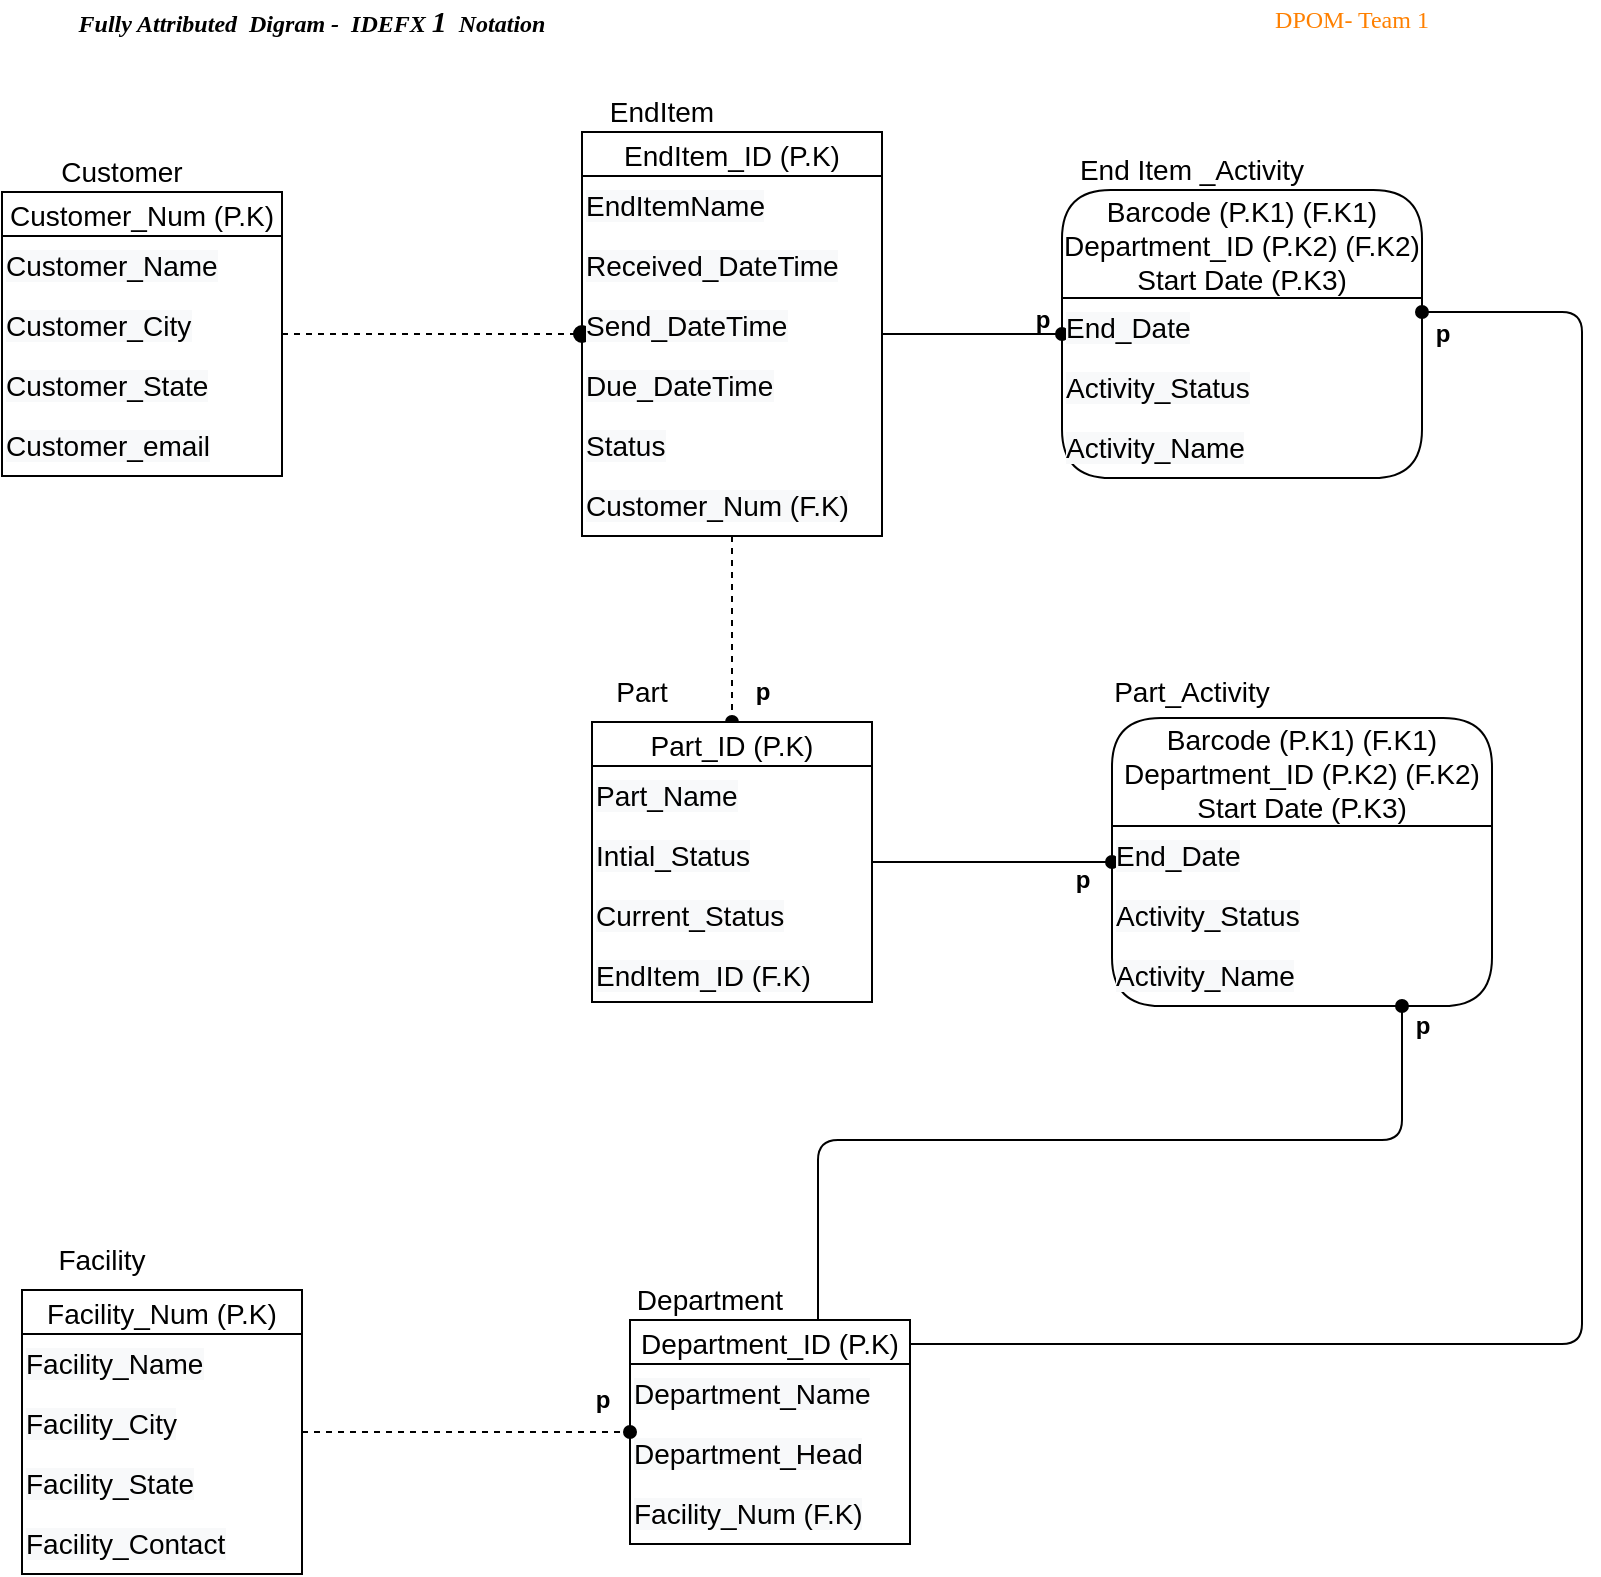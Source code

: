 <mxfile version="13.0.3" type="device"><diagram id="C5RBs43oDa-KdzZeNtuy" name="Page-1"><mxGraphModel dx="1024" dy="592" grid="1" gridSize="10" guides="1" tooltips="1" connect="1" arrows="1" fold="1" page="1" pageScale="1" pageWidth="827" pageHeight="1169" math="0" shadow="0"><root><mxCell id="WIyWlLk6GJQsqaUBKTNV-0"/><mxCell id="WIyWlLk6GJQsqaUBKTNV-1" parent="WIyWlLk6GJQsqaUBKTNV-0"/><mxCell id="hVLoNLO7I68W_tUBGf4d-0" value="&lt;span style=&quot;font-family: &amp;quot;helvetica&amp;quot; ; font-size: 14px&quot;&gt;Customer&lt;/span&gt;" style="text;html=1;strokeColor=none;fillColor=none;align=center;verticalAlign=middle;whiteSpace=wrap;rounded=0;fontFamily=Georgia;fontColor=#000000;" vertex="1" parent="WIyWlLk6GJQsqaUBKTNV-1"><mxGeometry x="30" y="96" width="80" height="20" as="geometry"/></mxCell><mxCell id="hVLoNLO7I68W_tUBGf4d-1" value="&lt;span style=&quot;font-family: &amp;#34;helvetica&amp;#34; ; font-size: 14px&quot;&gt;Facility&lt;/span&gt;" style="text;html=1;strokeColor=none;fillColor=none;align=center;verticalAlign=middle;whiteSpace=wrap;rounded=0;fontFamily=Georgia;fontColor=#000000;" vertex="1" parent="WIyWlLk6GJQsqaUBKTNV-1"><mxGeometry x="20" y="640" width="80" height="20" as="geometry"/></mxCell><mxCell id="hVLoNLO7I68W_tUBGf4d-2" value="&lt;span style=&quot;font-family: &amp;#34;helvetica&amp;#34; ; font-size: 14px&quot;&gt;End Item _Activity&lt;/span&gt;" style="text;html=1;strokeColor=none;fillColor=none;align=center;verticalAlign=middle;whiteSpace=wrap;rounded=0;fontFamily=Georgia;fontColor=#000000;" vertex="1" parent="WIyWlLk6GJQsqaUBKTNV-1"><mxGeometry x="540" y="95" width="130" height="20" as="geometry"/></mxCell><mxCell id="hVLoNLO7I68W_tUBGf4d-3" value="&lt;span style=&quot;font-family: &amp;#34;helvetica&amp;#34; ; font-size: 14px&quot;&gt;EndItem&lt;/span&gt;" style="text;html=1;strokeColor=none;fillColor=none;align=center;verticalAlign=middle;whiteSpace=wrap;rounded=0;fontFamily=Georgia;fontColor=#000000;" vertex="1" parent="WIyWlLk6GJQsqaUBKTNV-1"><mxGeometry x="300" y="66" width="80" height="20" as="geometry"/></mxCell><mxCell id="hVLoNLO7I68W_tUBGf4d-4" value="&lt;span style=&quot;font-family: &amp;#34;helvetica&amp;#34; ; font-size: 14px&quot;&gt;Department&lt;/span&gt;" style="text;html=1;strokeColor=none;fillColor=none;align=center;verticalAlign=middle;whiteSpace=wrap;rounded=0;fontFamily=Georgia;fontColor=#000000;" vertex="1" parent="WIyWlLk6GJQsqaUBKTNV-1"><mxGeometry x="324" y="660" width="80" height="20" as="geometry"/></mxCell><mxCell id="hVLoNLO7I68W_tUBGf4d-5" value="" style="endArrow=oval;startArrow=none;shadow=0;strokeWidth=1;endSize=8;startSize=8;startFill=0;endFill=1;dashed=1;" edge="1" parent="WIyWlLk6GJQsqaUBKTNV-1" source="hVLoNLO7I68W_tUBGf4d-23" target="hVLoNLO7I68W_tUBGf4d-16"><mxGeometry width="100" height="100" relative="1" as="geometry"><mxPoint x="160" y="313.5" as="sourcePoint"/><mxPoint x="310" y="313.5" as="targetPoint"/></mxGeometry></mxCell><mxCell id="hVLoNLO7I68W_tUBGf4d-6" value="" style="fontSize=12;html=1;endArrow=oval;startArrow=none;startFill=0;endFill=1;" edge="1" parent="WIyWlLk6GJQsqaUBKTNV-1" source="hVLoNLO7I68W_tUBGf4d-16" target="hVLoNLO7I68W_tUBGf4d-44"><mxGeometry width="100" height="100" relative="1" as="geometry"><mxPoint x="495" y="312" as="sourcePoint"/><mxPoint x="650" y="312" as="targetPoint"/></mxGeometry></mxCell><mxCell id="hVLoNLO7I68W_tUBGf4d-7" style="edgeStyle=none;rounded=0;orthogonalLoop=1;jettySize=auto;html=1;exitX=0.75;exitY=0;exitDx=0;exitDy=0;fontFamily=Georgia;fontColor=#000000;" edge="1" parent="WIyWlLk6GJQsqaUBKTNV-1" source="hVLoNLO7I68W_tUBGf4d-44" target="hVLoNLO7I68W_tUBGf4d-44"><mxGeometry relative="1" as="geometry"/></mxCell><mxCell id="hVLoNLO7I68W_tUBGf4d-8" value="" style="fontSize=12;html=1;endArrow=oval;startArrow=none;startFill=0;endFill=1;dashed=1;" edge="1" parent="WIyWlLk6GJQsqaUBKTNV-1" source="hVLoNLO7I68W_tUBGf4d-16" target="hVLoNLO7I68W_tUBGf4d-48"><mxGeometry width="100" height="100" relative="1" as="geometry"><mxPoint x="380" y="342" as="sourcePoint"/><mxPoint x="380" y="480" as="targetPoint"/></mxGeometry></mxCell><mxCell id="hVLoNLO7I68W_tUBGf4d-9" value="&lt;span style=&quot;font-family: &amp;#34;helvetica&amp;#34; ; font-size: 14px&quot;&gt;Part_Activity&lt;/span&gt;" style="text;html=1;strokeColor=none;fillColor=none;align=center;verticalAlign=middle;whiteSpace=wrap;rounded=0;fontFamily=Georgia;fontColor=#000000;" vertex="1" parent="WIyWlLk6GJQsqaUBKTNV-1"><mxGeometry x="565" y="356" width="80" height="20" as="geometry"/></mxCell><mxCell id="hVLoNLO7I68W_tUBGf4d-10" value="" style="fontSize=12;html=1;endArrow=oval;startArrow=none;startFill=0;endFill=1;" edge="1" parent="WIyWlLk6GJQsqaUBKTNV-1" source="hVLoNLO7I68W_tUBGf4d-48" target="hVLoNLO7I68W_tUBGf4d-28"><mxGeometry width="100" height="100" relative="1" as="geometry"><mxPoint x="450" y="505" as="sourcePoint"/><mxPoint x="610" y="509" as="targetPoint"/></mxGeometry></mxCell><mxCell id="hVLoNLO7I68W_tUBGf4d-11" value="" style="fontSize=12;html=1;endArrow=oval;startArrow=none;startFill=0;endFill=1;dashed=1;" edge="1" parent="WIyWlLk6GJQsqaUBKTNV-1" source="hVLoNLO7I68W_tUBGf4d-39" target="hVLoNLO7I68W_tUBGf4d-35"><mxGeometry width="100" height="100" relative="1" as="geometry"><mxPoint x="170" y="690" as="sourcePoint"/><mxPoint x="324" y="690" as="targetPoint"/></mxGeometry></mxCell><mxCell id="hVLoNLO7I68W_tUBGf4d-12" value="" style="edgeStyle=orthogonalEdgeStyle;fontSize=12;html=1;endArrow=oval;startArrow=none;startFill=0;endFill=1;" edge="1" parent="WIyWlLk6GJQsqaUBKTNV-1" source="hVLoNLO7I68W_tUBGf4d-35" target="hVLoNLO7I68W_tUBGf4d-44"><mxGeometry width="100" height="100" relative="1" as="geometry"><mxPoint x="520" y="770" as="sourcePoint"/><mxPoint x="860" y="310" as="targetPoint"/><Array as="points"><mxPoint x="800" y="692"/><mxPoint x="800" y="176"/></Array></mxGeometry></mxCell><mxCell id="hVLoNLO7I68W_tUBGf4d-13" value="" style="fontSize=12;html=1;endArrow=oval;startArrow=none;edgeStyle=orthogonalEdgeStyle;startFill=0;endFill=1;" edge="1" parent="WIyWlLk6GJQsqaUBKTNV-1" source="hVLoNLO7I68W_tUBGf4d-35" target="hVLoNLO7I68W_tUBGf4d-28"><mxGeometry width="100" height="100" relative="1" as="geometry"><mxPoint x="504" y="610" as="sourcePoint"/><mxPoint x="710" y="560" as="targetPoint"/><Array as="points"><mxPoint x="418" y="590"/><mxPoint x="710" y="590"/></Array></mxGeometry></mxCell><mxCell id="hVLoNLO7I68W_tUBGf4d-14" style="edgeStyle=none;rounded=0;orthogonalLoop=1;jettySize=auto;html=1;exitX=1;exitY=0.5;exitDx=0;exitDy=0;fontFamily=Georgia;fontColor=#000000;" edge="1" parent="WIyWlLk6GJQsqaUBKTNV-1" source="hVLoNLO7I68W_tUBGf4d-44" target="hVLoNLO7I68W_tUBGf4d-44"><mxGeometry relative="1" as="geometry"/></mxCell><mxCell id="hVLoNLO7I68W_tUBGf4d-15" style="edgeStyle=none;rounded=0;orthogonalLoop=1;jettySize=auto;html=1;exitX=0;exitY=0.5;exitDx=0;exitDy=0;fontFamily=Georgia;fontColor=#000000;" edge="1" parent="WIyWlLk6GJQsqaUBKTNV-1" source="hVLoNLO7I68W_tUBGf4d-28" target="hVLoNLO7I68W_tUBGf4d-28"><mxGeometry relative="1" as="geometry"/></mxCell><mxCell id="hVLoNLO7I68W_tUBGf4d-16" value="EndItem_ID (P.K)" style="swimlane;fontStyle=0;childLayout=stackLayout;horizontal=1;startSize=22;horizontalStack=0;resizeParent=1;resizeParentMax=0;resizeLast=0;collapsible=1;marginBottom=0;align=center;fontSize=14;" vertex="1" parent="WIyWlLk6GJQsqaUBKTNV-1"><mxGeometry x="300" y="86" width="150" height="202" as="geometry"/></mxCell><mxCell id="hVLoNLO7I68W_tUBGf4d-17" value="&lt;span style=&quot;font-family: &amp;#34;helvetica&amp;#34; ; font-size: 14px ; font-style: normal ; font-weight: 400 ; letter-spacing: normal ; text-align: center ; text-indent: 0px ; text-transform: none ; word-spacing: 0px ; background-color: rgb(248 , 249 , 250) ; float: none ; display: inline&quot;&gt;EndItemName&lt;/span&gt;" style="text;whiteSpace=wrap;html=1;fontFamily=Georgia;fontColor=#000000;" vertex="1" parent="hVLoNLO7I68W_tUBGf4d-16"><mxGeometry y="22" width="150" height="30" as="geometry"/></mxCell><mxCell id="hVLoNLO7I68W_tUBGf4d-18" value="&lt;span style=&quot;font-family: &amp;#34;helvetica&amp;#34; ; font-size: 14px ; font-style: normal ; font-weight: 400 ; letter-spacing: normal ; text-align: center ; text-indent: 0px ; text-transform: none ; word-spacing: 0px ; background-color: rgb(248 , 249 , 250) ; float: none ; display: inline&quot;&gt;Received_DateTime&lt;/span&gt;" style="text;whiteSpace=wrap;html=1;" vertex="1" parent="hVLoNLO7I68W_tUBGf4d-16"><mxGeometry y="52" width="150" height="30" as="geometry"/></mxCell><mxCell id="hVLoNLO7I68W_tUBGf4d-19" value="&lt;span style=&quot;font-family: &amp;#34;helvetica&amp;#34; ; font-size: 14px ; font-style: normal ; font-weight: 400 ; letter-spacing: normal ; text-align: center ; text-indent: 0px ; text-transform: none ; word-spacing: 0px ; background-color: rgb(248 , 249 , 250) ; float: none ; display: inline&quot;&gt;Send_DateTime&lt;/span&gt;" style="text;whiteSpace=wrap;html=1;" vertex="1" parent="hVLoNLO7I68W_tUBGf4d-16"><mxGeometry y="82" width="150" height="30" as="geometry"/></mxCell><mxCell id="hVLoNLO7I68W_tUBGf4d-20" value="&lt;span style=&quot;font-family: &amp;#34;helvetica&amp;#34; ; font-size: 14px ; font-style: normal ; font-weight: 400 ; letter-spacing: normal ; text-align: center ; text-indent: 0px ; text-transform: none ; word-spacing: 0px ; background-color: rgb(248 , 249 , 250) ; float: none ; display: inline&quot;&gt;Due_DateTime&lt;/span&gt;" style="text;whiteSpace=wrap;html=1;" vertex="1" parent="hVLoNLO7I68W_tUBGf4d-16"><mxGeometry y="112" width="150" height="30" as="geometry"/></mxCell><mxCell id="hVLoNLO7I68W_tUBGf4d-21" value="&lt;span style=&quot;font-family: &amp;#34;helvetica&amp;#34; ; font-size: 14px ; font-style: normal ; font-weight: 400 ; letter-spacing: normal ; text-align: center ; text-indent: 0px ; text-transform: none ; word-spacing: 0px ; background-color: rgb(248 , 249 , 250) ; float: none ; display: inline&quot;&gt;Status&lt;/span&gt;" style="text;whiteSpace=wrap;html=1;" vertex="1" parent="hVLoNLO7I68W_tUBGf4d-16"><mxGeometry y="142" width="150" height="30" as="geometry"/></mxCell><mxCell id="hVLoNLO7I68W_tUBGf4d-22" value="&lt;span style=&quot;font-family: &amp;#34;helvetica&amp;#34; ; font-size: 14px ; font-style: normal ; font-weight: 400 ; letter-spacing: normal ; text-align: center ; text-indent: 0px ; text-transform: none ; word-spacing: 0px ; background-color: rgb(248 , 249 , 250) ; float: none ; display: inline&quot;&gt;Customer_Num (F.K)&lt;/span&gt;" style="text;whiteSpace=wrap;html=1;" vertex="1" parent="hVLoNLO7I68W_tUBGf4d-16"><mxGeometry y="172" width="150" height="30" as="geometry"/></mxCell><mxCell id="hVLoNLO7I68W_tUBGf4d-23" value="Customer_Num (P.K)" style="swimlane;fontStyle=0;childLayout=stackLayout;horizontal=1;startSize=22;horizontalStack=0;resizeParent=1;resizeParentMax=0;resizeLast=0;collapsible=1;marginBottom=0;align=center;fontSize=14;" vertex="1" parent="WIyWlLk6GJQsqaUBKTNV-1"><mxGeometry x="10" y="116" width="140" height="142" as="geometry"/></mxCell><mxCell id="hVLoNLO7I68W_tUBGf4d-24" value="&lt;span style=&quot;font-family: &amp;#34;helvetica&amp;#34; ; font-size: 14px ; font-style: normal ; font-weight: 400 ; letter-spacing: normal ; text-align: center ; text-indent: 0px ; text-transform: none ; word-spacing: 0px ; background-color: rgb(248 , 249 , 250) ; float: none ; display: inline&quot;&gt;Customer_Name&lt;/span&gt;" style="text;whiteSpace=wrap;html=1;" vertex="1" parent="hVLoNLO7I68W_tUBGf4d-23"><mxGeometry y="22" width="140" height="30" as="geometry"/></mxCell><mxCell id="hVLoNLO7I68W_tUBGf4d-25" value="&lt;span style=&quot;font-family: &amp;#34;helvetica&amp;#34; ; font-size: 14px ; font-style: normal ; font-weight: 400 ; letter-spacing: normal ; text-align: center ; text-indent: 0px ; text-transform: none ; word-spacing: 0px ; background-color: rgb(248 , 249 , 250) ; float: none ; display: inline&quot;&gt;Customer_City&lt;/span&gt;" style="text;whiteSpace=wrap;html=1;" vertex="1" parent="hVLoNLO7I68W_tUBGf4d-23"><mxGeometry y="52" width="140" height="30" as="geometry"/></mxCell><mxCell id="hVLoNLO7I68W_tUBGf4d-26" value="&lt;span style=&quot;font-family: &amp;#34;helvetica&amp;#34; ; font-size: 14px ; font-style: normal ; font-weight: 400 ; letter-spacing: normal ; text-align: center ; text-indent: 0px ; text-transform: none ; word-spacing: 0px ; background-color: rgb(248 , 249 , 250) ; float: none ; display: inline&quot;&gt;Customer_State&lt;/span&gt;" style="text;whiteSpace=wrap;html=1;" vertex="1" parent="hVLoNLO7I68W_tUBGf4d-23"><mxGeometry y="82" width="140" height="30" as="geometry"/></mxCell><mxCell id="hVLoNLO7I68W_tUBGf4d-27" value="&lt;span style=&quot;font-family: &amp;#34;helvetica&amp;#34; ; font-size: 14px ; font-style: normal ; font-weight: 400 ; letter-spacing: normal ; text-align: center ; text-indent: 0px ; text-transform: none ; word-spacing: 0px ; background-color: rgb(248 , 249 , 250) ; float: none ; display: inline&quot;&gt;Customer_email&lt;/span&gt;" style="text;whiteSpace=wrap;html=1;" vertex="1" parent="hVLoNLO7I68W_tUBGf4d-23"><mxGeometry y="112" width="140" height="30" as="geometry"/></mxCell><mxCell id="hVLoNLO7I68W_tUBGf4d-28" value="Barcode (P.K1) (F.K1)&#10;Department_ID (P.K2) (F.K2)&#10;Start Date (P.K3)" style="swimlane;fontStyle=0;childLayout=stackLayout;horizontal=1;startSize=54;horizontalStack=0;resizeParent=1;resizeParentMax=0;resizeLast=0;collapsible=1;marginBottom=0;align=center;fontSize=14;rounded=1;" vertex="1" parent="WIyWlLk6GJQsqaUBKTNV-1"><mxGeometry x="565" y="379" width="190" height="144" as="geometry"/></mxCell><mxCell id="hVLoNLO7I68W_tUBGf4d-29" value="&lt;span style=&quot;font-family: &amp;#34;helvetica&amp;#34; ; font-size: 14px ; font-style: normal ; font-weight: 400 ; letter-spacing: normal ; text-align: center ; text-indent: 0px ; text-transform: none ; word-spacing: 0px ; background-color: rgb(248 , 249 , 250) ; float: none ; display: inline&quot;&gt;End_Date&lt;/span&gt;" style="text;whiteSpace=wrap;html=1;" vertex="1" parent="hVLoNLO7I68W_tUBGf4d-28"><mxGeometry y="54" width="190" height="30" as="geometry"/></mxCell><mxCell id="hVLoNLO7I68W_tUBGf4d-30" value="&lt;span style=&quot;font-family: &amp;#34;helvetica&amp;#34; ; font-size: 14px ; font-style: normal ; font-weight: 400 ; letter-spacing: normal ; text-align: center ; text-indent: 0px ; text-transform: none ; word-spacing: 0px ; background-color: rgb(248 , 249 , 250) ; float: none ; display: inline&quot;&gt;Activity_Status&lt;/span&gt;" style="text;whiteSpace=wrap;html=1;" vertex="1" parent="hVLoNLO7I68W_tUBGf4d-28"><mxGeometry y="84" width="190" height="30" as="geometry"/></mxCell><mxCell id="hVLoNLO7I68W_tUBGf4d-31" value="&lt;span style=&quot;font-family: &amp;#34;helvetica&amp;#34; ; font-size: 14px ; font-style: normal ; font-weight: 400 ; letter-spacing: normal ; text-align: center ; text-indent: 0px ; text-transform: none ; word-spacing: 0px ; background-color: rgb(248 , 249 , 250) ; float: none ; display: inline&quot;&gt;Activity_Name&lt;/span&gt;" style="text;whiteSpace=wrap;html=1;" vertex="1" parent="hVLoNLO7I68W_tUBGf4d-28"><mxGeometry y="114" width="190" height="30" as="geometry"/></mxCell><mxCell id="hVLoNLO7I68W_tUBGf4d-32" value="&lt;span style=&quot;font-family: &amp;#34;helvetica&amp;#34; ; font-size: 14px&quot;&gt;Part&lt;/span&gt;" style="text;html=1;strokeColor=none;fillColor=none;align=center;verticalAlign=middle;whiteSpace=wrap;rounded=0;fontFamily=Georgia;fontColor=#000000;" vertex="1" parent="WIyWlLk6GJQsqaUBKTNV-1"><mxGeometry x="290" y="356" width="80" height="20" as="geometry"/></mxCell><mxCell id="hVLoNLO7I68W_tUBGf4d-33" value="Fully Attributed&amp;nbsp; Digram -&amp;nbsp;&amp;nbsp;IDEFX&amp;nbsp;&lt;font style=&quot;font-size: 15px&quot;&gt;1&lt;/font&gt;&amp;nbsp; Notation" style="text;html=1;strokeColor=none;fillColor=none;align=center;verticalAlign=middle;whiteSpace=wrap;rounded=0;fontFamily=Georgia;fontStyle=3" vertex="1" parent="WIyWlLk6GJQsqaUBKTNV-1"><mxGeometry x="10" y="20" width="310" height="20" as="geometry"/></mxCell><mxCell id="hVLoNLO7I68W_tUBGf4d-34" value="DPOM- Team 1" style="text;html=1;strokeColor=none;fillColor=none;align=center;verticalAlign=middle;whiteSpace=wrap;rounded=0;fontColor=#FF8000;fontFamily=Georgia;" vertex="1" parent="WIyWlLk6GJQsqaUBKTNV-1"><mxGeometry x="570" y="20" width="230" height="20" as="geometry"/></mxCell><mxCell id="hVLoNLO7I68W_tUBGf4d-35" value="Department_ID (P.K)" style="swimlane;fontStyle=0;childLayout=stackLayout;horizontal=1;startSize=22;horizontalStack=0;resizeParent=1;resizeParentMax=0;resizeLast=0;collapsible=1;marginBottom=0;align=center;fontSize=14;" vertex="1" parent="WIyWlLk6GJQsqaUBKTNV-1"><mxGeometry x="324" y="680" width="140" height="112" as="geometry"/></mxCell><mxCell id="hVLoNLO7I68W_tUBGf4d-36" value="&lt;span style=&quot;font-family: &amp;#34;helvetica&amp;#34; ; font-size: 14px ; font-style: normal ; font-weight: 400 ; letter-spacing: normal ; text-align: center ; text-indent: 0px ; text-transform: none ; word-spacing: 0px ; background-color: rgb(248 , 249 , 250) ; float: none ; display: inline&quot;&gt;Department_Name&lt;/span&gt;" style="text;whiteSpace=wrap;html=1;" vertex="1" parent="hVLoNLO7I68W_tUBGf4d-35"><mxGeometry y="22" width="140" height="30" as="geometry"/></mxCell><mxCell id="hVLoNLO7I68W_tUBGf4d-37" value="&lt;span style=&quot;font-family: &amp;#34;helvetica&amp;#34; ; font-size: 14px ; font-style: normal ; font-weight: 400 ; letter-spacing: normal ; text-align: center ; text-indent: 0px ; text-transform: none ; word-spacing: 0px ; background-color: rgb(248 , 249 , 250) ; float: none ; display: inline&quot;&gt;Department_Head&lt;/span&gt;" style="text;whiteSpace=wrap;html=1;" vertex="1" parent="hVLoNLO7I68W_tUBGf4d-35"><mxGeometry y="52" width="140" height="30" as="geometry"/></mxCell><mxCell id="hVLoNLO7I68W_tUBGf4d-38" value="&lt;span style=&quot;font-family: &amp;#34;helvetica&amp;#34; ; font-size: 14px ; font-style: normal ; font-weight: 400 ; letter-spacing: normal ; text-align: center ; text-indent: 0px ; text-transform: none ; word-spacing: 0px ; background-color: rgb(248 , 249 , 250) ; float: none ; display: inline&quot;&gt;Facility_Num (F.K)&lt;/span&gt;" style="text;whiteSpace=wrap;html=1;fontFamily=Georgia;fontColor=#000000;" vertex="1" parent="hVLoNLO7I68W_tUBGf4d-35"><mxGeometry y="82" width="140" height="30" as="geometry"/></mxCell><mxCell id="hVLoNLO7I68W_tUBGf4d-39" value="Facility_Num (P.K)" style="swimlane;fontStyle=0;childLayout=stackLayout;horizontal=1;startSize=22;horizontalStack=0;resizeParent=1;resizeParentMax=0;resizeLast=0;collapsible=1;marginBottom=0;align=center;fontSize=14;" vertex="1" parent="WIyWlLk6GJQsqaUBKTNV-1"><mxGeometry x="20" y="665" width="140" height="142" as="geometry"/></mxCell><mxCell id="hVLoNLO7I68W_tUBGf4d-40" value="&lt;!--StartFragment--&gt;&lt;span style=&quot;font-family: helvetica; font-size: 14px; font-style: normal; font-variant-ligatures: normal; font-variant-caps: normal; font-weight: 400; letter-spacing: normal; orphans: 2; text-align: center; text-indent: 0px; text-transform: none; widows: 2; word-spacing: 0px; -webkit-text-stroke-width: 0px; background-color: rgb(248, 249, 250); text-decoration-style: initial; text-decoration-color: initial; float: none; display: inline !important;&quot;&gt;Facility_Name&lt;/span&gt;&lt;!--EndFragment--&gt;" style="text;whiteSpace=wrap;html=1;" vertex="1" parent="hVLoNLO7I68W_tUBGf4d-39"><mxGeometry y="22" width="140" height="30" as="geometry"/></mxCell><mxCell id="hVLoNLO7I68W_tUBGf4d-41" value="&lt;span style=&quot;font-family: &amp;#34;helvetica&amp;#34; ; font-size: 14px ; font-style: normal ; font-weight: 400 ; letter-spacing: normal ; text-align: center ; text-indent: 0px ; text-transform: none ; word-spacing: 0px ; background-color: rgb(248 , 249 , 250) ; float: none ; display: inline&quot;&gt;Facility_City&lt;/span&gt;" style="text;whiteSpace=wrap;html=1;" vertex="1" parent="hVLoNLO7I68W_tUBGf4d-39"><mxGeometry y="52" width="140" height="30" as="geometry"/></mxCell><mxCell id="hVLoNLO7I68W_tUBGf4d-42" value="&lt;span style=&quot;font-family: &amp;#34;helvetica&amp;#34; ; font-size: 14px ; font-style: normal ; font-weight: 400 ; letter-spacing: normal ; text-align: center ; text-indent: 0px ; text-transform: none ; word-spacing: 0px ; background-color: rgb(248 , 249 , 250) ; float: none ; display: inline&quot;&gt;Facility_State&lt;/span&gt;" style="text;whiteSpace=wrap;html=1;" vertex="1" parent="hVLoNLO7I68W_tUBGf4d-39"><mxGeometry y="82" width="140" height="30" as="geometry"/></mxCell><mxCell id="hVLoNLO7I68W_tUBGf4d-43" value="&lt;span style=&quot;font-family: &amp;#34;helvetica&amp;#34; ; font-size: 14px ; font-style: normal ; font-weight: 400 ; letter-spacing: normal ; text-align: center ; text-indent: 0px ; text-transform: none ; word-spacing: 0px ; background-color: rgb(248 , 249 , 250) ; float: none ; display: inline&quot;&gt;Facility_Contact&lt;/span&gt;" style="text;whiteSpace=wrap;html=1;" vertex="1" parent="hVLoNLO7I68W_tUBGf4d-39"><mxGeometry y="112" width="140" height="30" as="geometry"/></mxCell><mxCell id="hVLoNLO7I68W_tUBGf4d-44" value="Barcode (P.K1) (F.K1)&#10;Department_ID (P.K2) (F.K2)&#10;Start Date (P.K3)" style="swimlane;fontStyle=0;childLayout=stackLayout;horizontal=1;startSize=54;horizontalStack=0;resizeParent=1;resizeParentMax=0;resizeLast=0;collapsible=1;marginBottom=0;align=center;fontSize=14;rounded=1;" vertex="1" parent="WIyWlLk6GJQsqaUBKTNV-1"><mxGeometry x="540" y="115" width="180" height="144" as="geometry"/></mxCell><mxCell id="hVLoNLO7I68W_tUBGf4d-45" value="&lt;span style=&quot;font-family: &amp;#34;helvetica&amp;#34; ; font-size: 14px ; font-style: normal ; font-weight: 400 ; letter-spacing: normal ; text-align: center ; text-indent: 0px ; text-transform: none ; word-spacing: 0px ; background-color: rgb(248 , 249 , 250) ; float: none ; display: inline&quot;&gt;End_Date&lt;/span&gt;" style="text;whiteSpace=wrap;html=1;" vertex="1" parent="hVLoNLO7I68W_tUBGf4d-44"><mxGeometry y="54" width="180" height="30" as="geometry"/></mxCell><mxCell id="hVLoNLO7I68W_tUBGf4d-46" value="&lt;span style=&quot;font-family: &amp;#34;helvetica&amp;#34; ; font-size: 14px ; font-style: normal ; font-weight: 400 ; letter-spacing: normal ; text-align: center ; text-indent: 0px ; text-transform: none ; word-spacing: 0px ; background-color: rgb(248 , 249 , 250) ; float: none ; display: inline&quot;&gt;Activity_Status&lt;/span&gt;" style="text;whiteSpace=wrap;html=1;" vertex="1" parent="hVLoNLO7I68W_tUBGf4d-44"><mxGeometry y="84" width="180" height="30" as="geometry"/></mxCell><mxCell id="hVLoNLO7I68W_tUBGf4d-47" value="&lt;span style=&quot;font-family: &amp;#34;helvetica&amp;#34; ; font-size: 14px ; font-style: normal ; font-weight: 400 ; letter-spacing: normal ; text-align: center ; text-indent: 0px ; text-transform: none ; word-spacing: 0px ; background-color: rgb(248 , 249 , 250) ; float: none ; display: inline&quot;&gt;Activity_Name&lt;/span&gt;" style="text;whiteSpace=wrap;html=1;" vertex="1" parent="hVLoNLO7I68W_tUBGf4d-44"><mxGeometry y="114" width="180" height="30" as="geometry"/></mxCell><mxCell id="hVLoNLO7I68W_tUBGf4d-48" value="Part_ID (P.K)" style="swimlane;fontStyle=0;childLayout=stackLayout;horizontal=1;startSize=22;horizontalStack=0;resizeParent=1;resizeParentMax=0;resizeLast=0;collapsible=1;marginBottom=0;align=center;fontSize=14;" vertex="1" parent="WIyWlLk6GJQsqaUBKTNV-1"><mxGeometry x="305" y="381" width="140" height="140" as="geometry"/></mxCell><mxCell id="hVLoNLO7I68W_tUBGf4d-49" value="&lt;span style=&quot;font-family: &amp;#34;helvetica&amp;#34; ; font-size: 14px ; font-style: normal ; font-weight: 400 ; letter-spacing: normal ; text-align: center ; text-indent: 0px ; text-transform: none ; word-spacing: 0px ; background-color: rgb(248 , 249 , 250) ; float: none ; display: inline&quot;&gt;Part_Name&lt;/span&gt;" style="text;whiteSpace=wrap;html=1;" vertex="1" parent="hVLoNLO7I68W_tUBGf4d-48"><mxGeometry y="22" width="140" height="30" as="geometry"/></mxCell><mxCell id="hVLoNLO7I68W_tUBGf4d-50" value="&lt;span style=&quot;font-family: &amp;#34;helvetica&amp;#34; ; font-size: 14px ; font-style: normal ; font-weight: 400 ; letter-spacing: normal ; text-align: center ; text-indent: 0px ; text-transform: none ; word-spacing: 0px ; background-color: rgb(248 , 249 , 250) ; float: none ; display: inline&quot;&gt;Intial_Status&lt;br&gt;&lt;br&gt;&lt;/span&gt;" style="text;whiteSpace=wrap;html=1;" vertex="1" parent="hVLoNLO7I68W_tUBGf4d-48"><mxGeometry y="52" width="140" height="30" as="geometry"/></mxCell><mxCell id="hVLoNLO7I68W_tUBGf4d-51" value="&lt;span style=&quot;font-family: &amp;#34;helvetica&amp;#34; ; font-size: 14px ; font-style: normal ; font-weight: 400 ; letter-spacing: normal ; text-align: center ; text-indent: 0px ; text-transform: none ; word-spacing: 0px ; background-color: rgb(248 , 249 , 250) ; float: none ; display: inline&quot;&gt;Current_Status&lt;br&gt;&lt;/span&gt;" style="text;whiteSpace=wrap;html=1;" vertex="1" parent="hVLoNLO7I68W_tUBGf4d-48"><mxGeometry y="82" width="140" height="30" as="geometry"/></mxCell><mxCell id="hVLoNLO7I68W_tUBGf4d-52" value="&lt;span style=&quot;font-family: &amp;#34;helvetica&amp;#34; ; font-size: 14px ; font-style: normal ; font-weight: 400 ; letter-spacing: normal ; text-align: center ; text-indent: 0px ; text-transform: none ; word-spacing: 0px ; background-color: rgb(248 , 249 , 250) ; float: none ; display: inline&quot;&gt;EndItem_ID (F.K)&lt;/span&gt;" style="text;whiteSpace=wrap;html=1;fontFamily=Georgia;fontColor=#000000;" vertex="1" parent="hVLoNLO7I68W_tUBGf4d-48"><mxGeometry y="112" width="140" height="28" as="geometry"/></mxCell><mxCell id="hVLoNLO7I68W_tUBGf4d-53" value="&lt;b&gt;p&lt;/b&gt;" style="text;html=1;align=center;verticalAlign=middle;resizable=0;points=[];autosize=1;" vertex="1" parent="WIyWlLk6GJQsqaUBKTNV-1"><mxGeometry x="710" y="523" width="20" height="20" as="geometry"/></mxCell><mxCell id="hVLoNLO7I68W_tUBGf4d-54" value="&lt;b&gt;p&lt;/b&gt;" style="text;html=1;align=center;verticalAlign=middle;resizable=0;points=[];autosize=1;" vertex="1" parent="WIyWlLk6GJQsqaUBKTNV-1"><mxGeometry x="720" y="177" width="20" height="20" as="geometry"/></mxCell><mxCell id="hVLoNLO7I68W_tUBGf4d-55" value="&lt;b&gt;p&lt;/b&gt;" style="text;html=1;align=center;verticalAlign=middle;resizable=0;points=[];autosize=1;" vertex="1" parent="WIyWlLk6GJQsqaUBKTNV-1"><mxGeometry x="520" y="170" width="20" height="20" as="geometry"/></mxCell><mxCell id="hVLoNLO7I68W_tUBGf4d-58" value="&lt;b&gt;p&lt;/b&gt;" style="text;html=1;align=center;verticalAlign=middle;resizable=0;points=[];autosize=1;" vertex="1" parent="WIyWlLk6GJQsqaUBKTNV-1"><mxGeometry x="540" y="450" width="20" height="20" as="geometry"/></mxCell><mxCell id="hVLoNLO7I68W_tUBGf4d-59" value="&lt;b&gt;p&lt;/b&gt;" style="text;html=1;align=center;verticalAlign=middle;resizable=0;points=[];autosize=1;" vertex="1" parent="WIyWlLk6GJQsqaUBKTNV-1"><mxGeometry x="300" y="710" width="20" height="20" as="geometry"/></mxCell><mxCell id="hVLoNLO7I68W_tUBGf4d-61" value="&lt;b&gt;p&lt;/b&gt;" style="text;html=1;align=center;verticalAlign=middle;resizable=0;points=[];autosize=1;" vertex="1" parent="WIyWlLk6GJQsqaUBKTNV-1"><mxGeometry x="380" y="356" width="20" height="20" as="geometry"/></mxCell></root></mxGraphModel></diagram></mxfile>